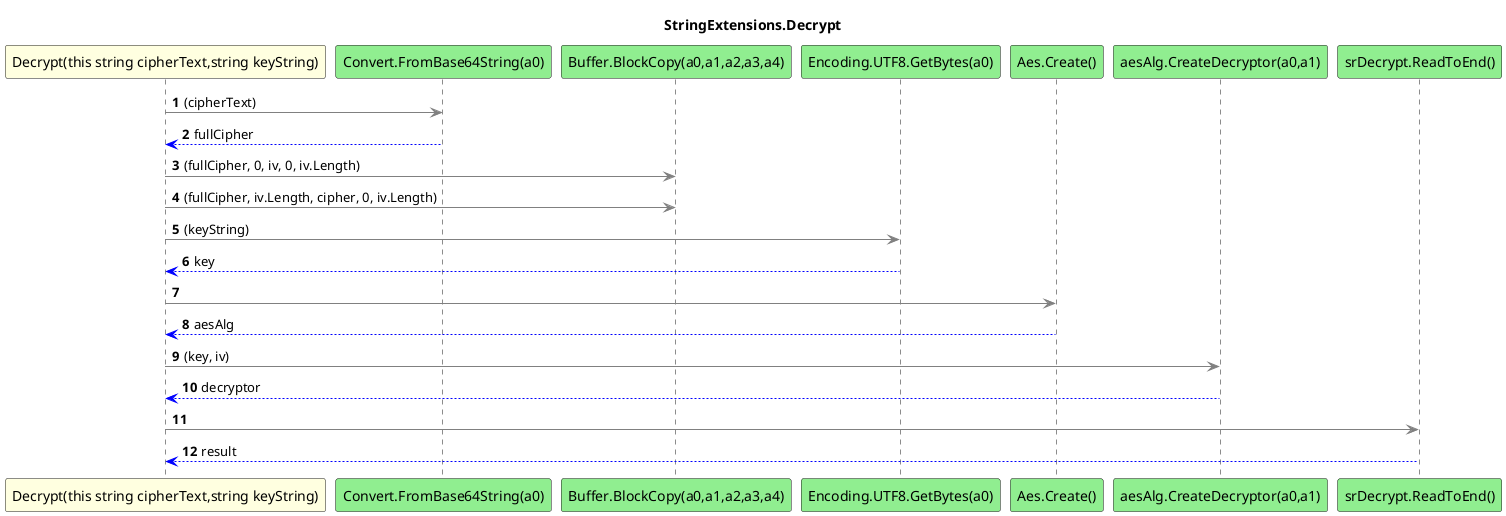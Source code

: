 @startuml StringExtensions.Decrypt
title StringExtensions.Decrypt
participant "Decrypt(this string cipherText,string keyString)" as Decrypt_p0_p1 #LightYellow
participant "Convert.FromBase64String(a0)" as Convert_FromBase64String_a0 #LightGreen
participant "Buffer.BlockCopy(a0,a1,a2,a3,a4)" as Buffer_BlockCopy_a0_a1_a2_a3_a4 #LightGreen
participant "Encoding.UTF8.GetBytes(a0)" as Encoding_UTF8_GetBytes_a0 #LightGreen
participant "Aes.Create()" as Aes_Create #LightGreen
participant "aesAlg.CreateDecryptor(a0,a1)" as aesAlg_CreateDecryptor_a0_a1 #LightGreen
participant "srDecrypt.ReadToEnd()" as srDecrypt_ReadToEnd #LightGreen
autonumber
Decrypt_p0_p1 -[#grey]> Convert_FromBase64String_a0 : (cipherText)
Convert_FromBase64String_a0 -[#blue]-> Decrypt_p0_p1 : fullCipher
Decrypt_p0_p1 -[#grey]> Buffer_BlockCopy_a0_a1_a2_a3_a4 : (fullCipher, 0, iv, 0, iv.Length)
Decrypt_p0_p1 -[#grey]> Buffer_BlockCopy_a0_a1_a2_a3_a4 : (fullCipher, iv.Length, cipher, 0, iv.Length)
Decrypt_p0_p1 -[#grey]> Encoding_UTF8_GetBytes_a0 : (keyString)
Encoding_UTF8_GetBytes_a0 -[#blue]-> Decrypt_p0_p1 : key
Decrypt_p0_p1 -[#grey]> Aes_Create
Aes_Create -[#blue]-> Decrypt_p0_p1 : aesAlg
Decrypt_p0_p1 -[#grey]> aesAlg_CreateDecryptor_a0_a1 : (key, iv)
aesAlg_CreateDecryptor_a0_a1 -[#blue]-> Decrypt_p0_p1 : decryptor
Decrypt_p0_p1 -[#grey]> srDecrypt_ReadToEnd
srDecrypt_ReadToEnd -[#blue]-> Decrypt_p0_p1 : result
@enduml
